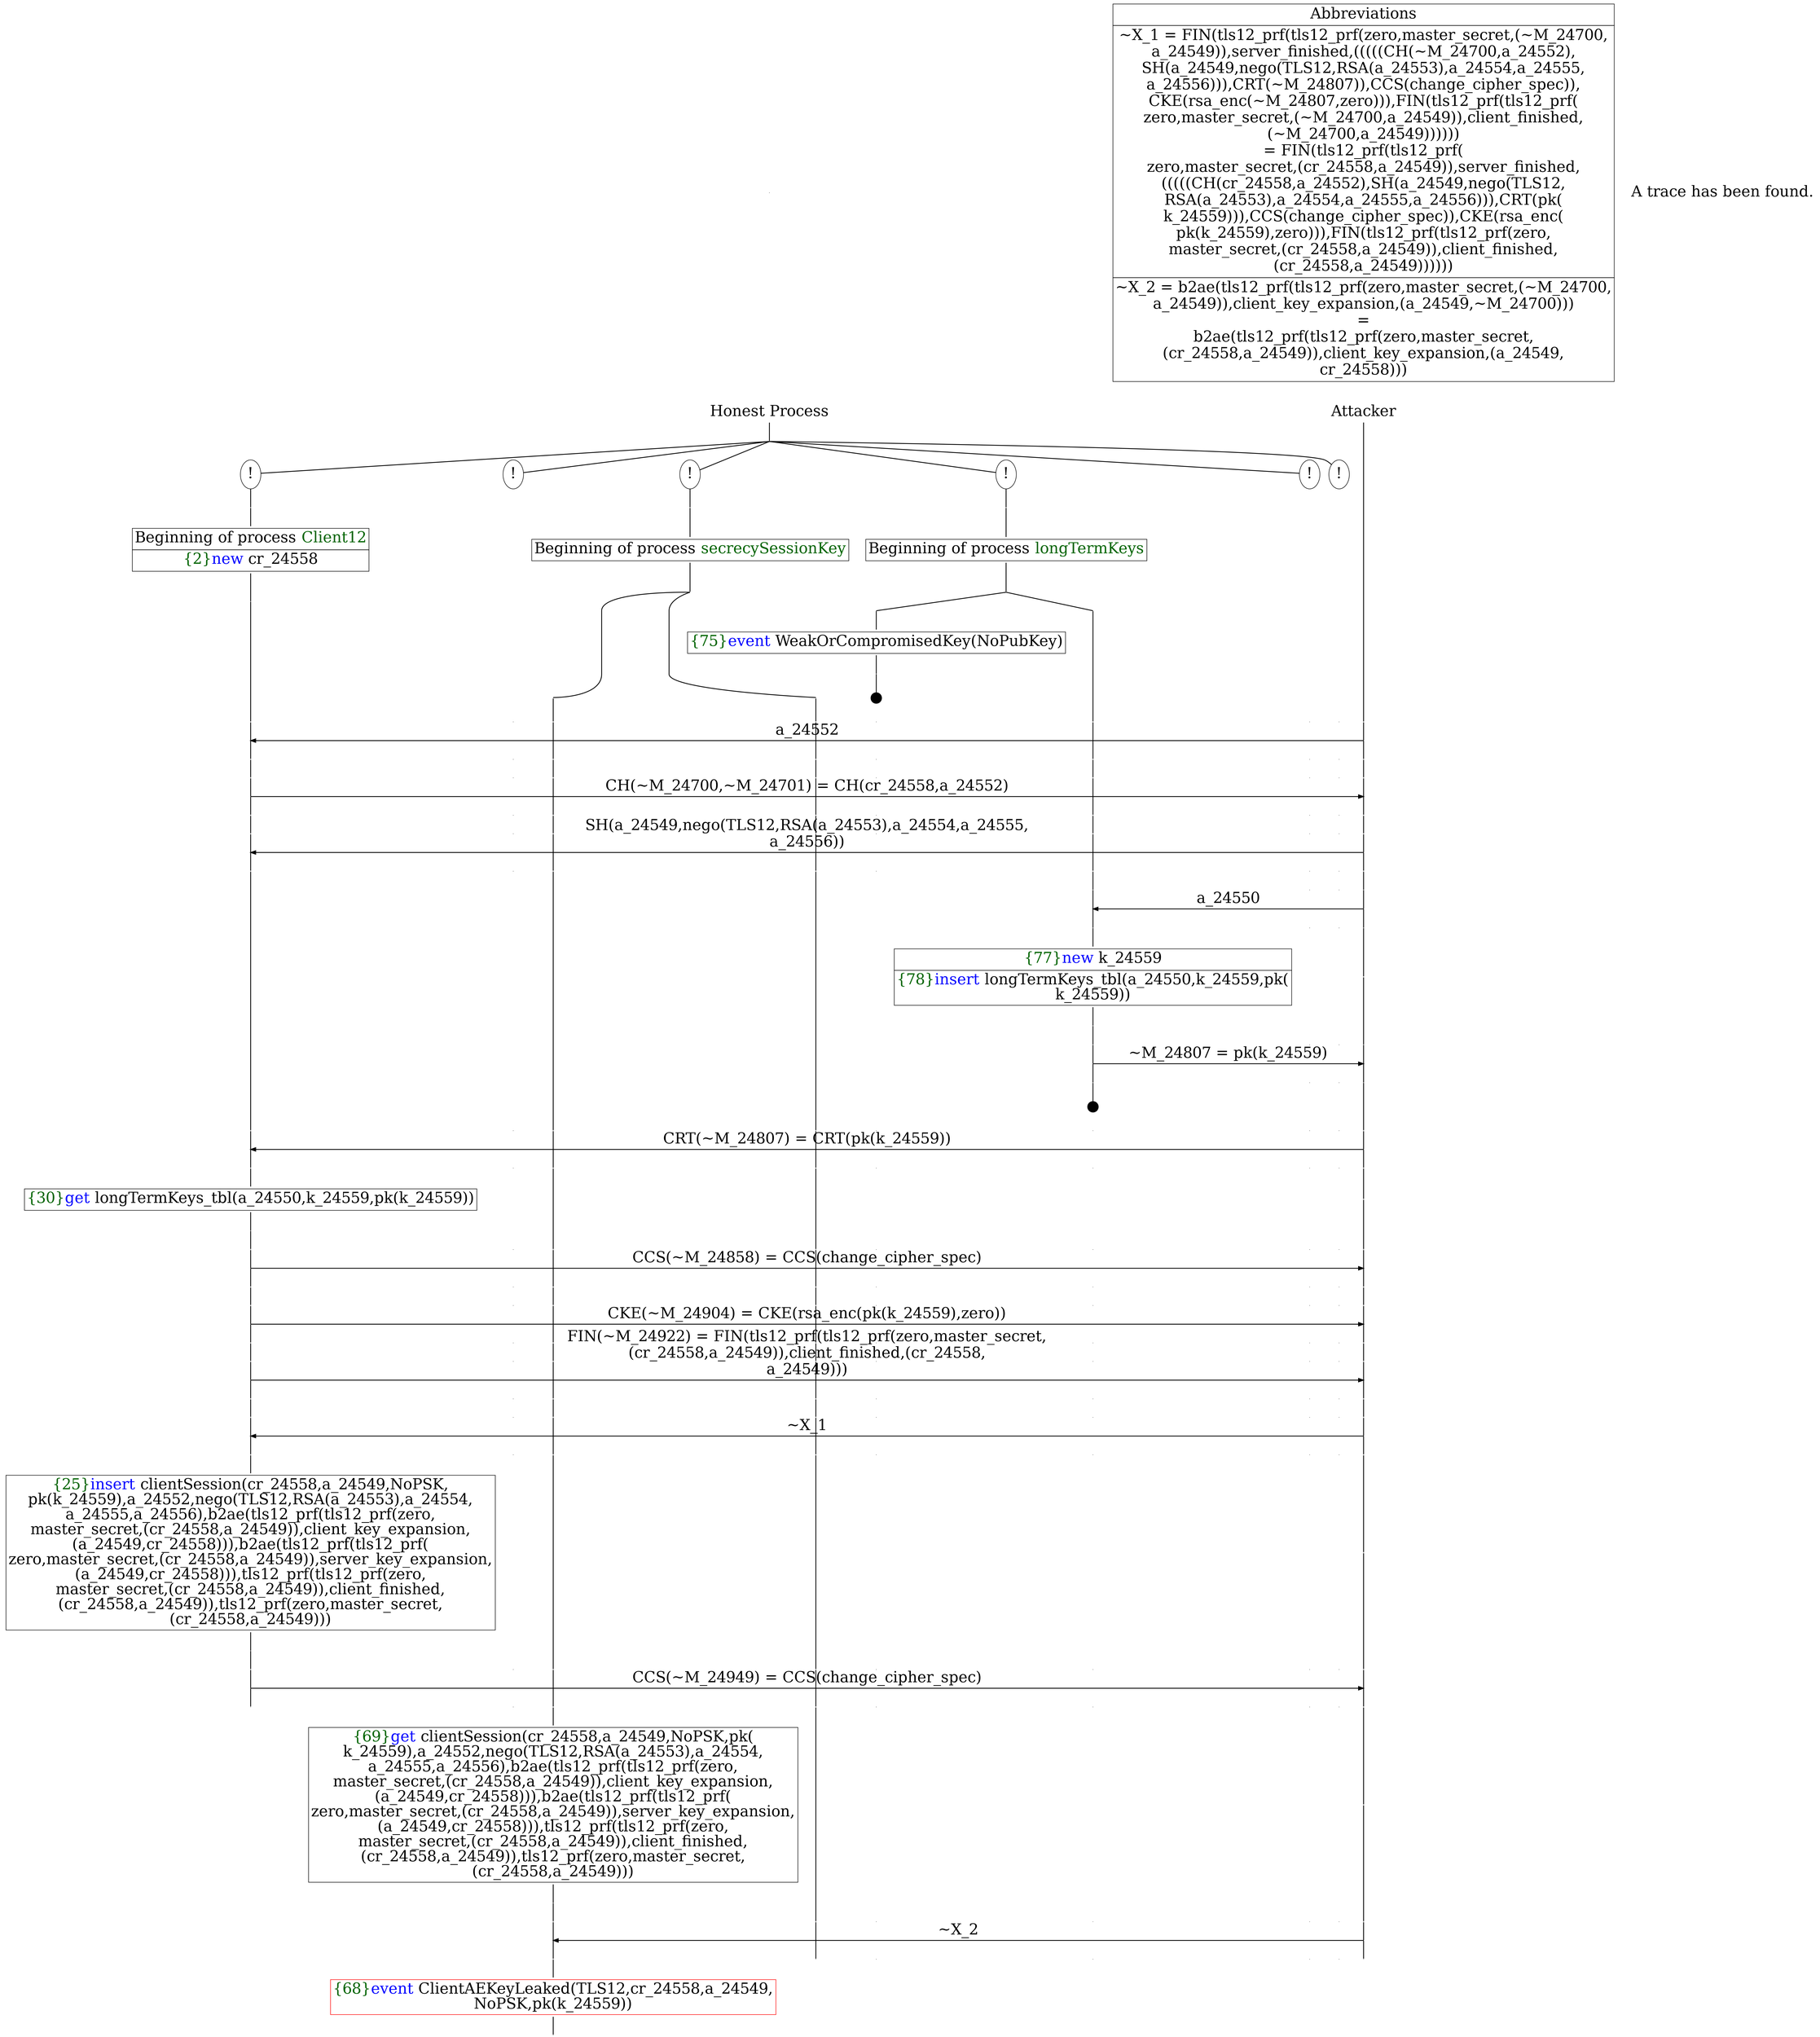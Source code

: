 digraph {
graph [ordering = out]
edge [arrowhead = none, penwidth = 1.6, fontsize = 30]
node [shape = point, width = 0, height = 0, fontsize = 30]
Trace<br/>
[label = <A trace has been found.<br/>
>, shape = plaintext]
P0__0 [label = "Honest Process", shape = plaintext]
P__0 [label = "Attacker", shape = plaintext]
Trace -> P0__0 [label = "", style = invisible, weight = 100]{rank = same; P0__0 P__0}
P0__0 -> P0__1 [label = <>, weight = 100]
/*RPar */
P0__1 -> P0_5__1 [label = <>]
P0__1 -> P0_4__1 [label = <>]
P0__1 -> P0_3__1 [label = <>]
P0__1 -> P0_2__1 [label = <>]
P0__1 -> P0_1__1 [label = <>]
P0__1 -> P0_0__1 [label = <>]
P0__1 [label = "", fixedsize = false, width = 0, height = 0, shape = none]
{rank = same; P0_0__1 P0_1__1 P0_2__1 P0_3__1 P0_4__1 P0_5__1}
P0_0__1 [label = "!", shape = ellipse]
P0_1__1 [label = "!", shape = ellipse]
P0_2__1 [label = "!", shape = ellipse]
P0_2_0__1 [label = "", fixedsize = false, width = 0, height = 0, shape = none]
P0_2__1 -> P0_2_0__1 [label = <>, weight = 100]
P0_2_0__1 -> P0_2_0__2 [label = <>, weight = 100]
P0_2_0__2 [shape = plaintext, label = <<TABLE BORDER="0" CELLBORDER="1" CELLSPACING="0" CELLPADDING="4"> <TR><TD>Beginning of process <FONT COLOR="darkgreen">longTermKeys</FONT></TD></TR></TABLE>>]
P0_2_0__2 -> P0_2_0__3 [label = <>, weight = 100]
/*RPar */
P0_2_0__3 -> P0_2_0_1__3 [label = <>]
P0_2_0__3 -> P0_2_0_0__3 [label = <>]
P0_2_0__3 [label = "", fixedsize = false, width = 0, height = 0, shape = none]
{rank = same; P0_2_0_0__3 P0_2_0_1__3}
P0_2_0_1__3 -> P0_2_0_1__4 [label = <>, weight = 100]
P0_2_0_1__4 [shape = plaintext, label = <<TABLE BORDER="0" CELLBORDER="1" CELLSPACING="0" CELLPADDING="4"> <TR><TD><FONT COLOR="darkgreen">{75}</FONT><FONT COLOR="blue">event</FONT> WeakOrCompromisedKey(NoPubKey)</TD></TR></TABLE>>]
P0_2_0_1__4 -> P0_2_0_1__5 [label = <>, weight = 100]
P0_2_0_1__6 [label = "", width = 0.3, height = 0.3]
P0_2_0_1__5 -> P0_2_0_1__6 [label = <>, weight = 100]
P0_3__1 [label = "!", shape = ellipse]
P0_3_0__1 [label = "", fixedsize = false, width = 0, height = 0, shape = none]
P0_3__1 -> P0_3_0__1 [label = <>, weight = 100]
P0_3_0__1 -> P0_3_0__2 [label = <>, weight = 100]
P0_3_0__2 [shape = plaintext, label = <<TABLE BORDER="0" CELLBORDER="1" CELLSPACING="0" CELLPADDING="4"> <TR><TD>Beginning of process <FONT COLOR="darkgreen">secrecySessionKey</FONT></TD></TR></TABLE>>]
P0_3_0__2 -> P0_3_0__3 [label = <>, weight = 100]
/*RPar */
P0_3_0__3 -> P0_3_0_1__3 [label = <>]
P0_3_0__3 -> P0_3_0_0__3 [label = <>]
P0_3_0__3 [label = "", fixedsize = false, width = 0, height = 0, shape = none]
{rank = same; P0_3_0_0__3 P0_3_0_1__3}
P0_4__1 [label = "!", shape = ellipse]
P0_5__1 [label = "!", shape = ellipse]
P0_5_0__1 [label = "", fixedsize = false, width = 0, height = 0, shape = none]
P0_5__1 -> P0_5_0__1 [label = <>, weight = 100]
P0_5_0__1 -> P0_5_0__2 [label = <>, weight = 100]
P0_5_0__2 [shape = plaintext, label = <<TABLE BORDER="0" CELLBORDER="1" CELLSPACING="0" CELLPADDING="4"> <TR><TD>Beginning of process <FONT COLOR="darkgreen">Client12</FONT></TD></TR><TR><TD><FONT COLOR="darkgreen">{2}</FONT><FONT COLOR="blue">new </FONT>cr_24558</TD></TR></TABLE>>]
P0_5_0__2 -> P0_5_0__3 [label = <>, weight = 100]
P0_5_0__3 -> P0_5_0__4 [label = <>, weight = 100]
P0_4__2 [label = "", style = invisible]
P0_4__1 -> P0_4__2 [label = <>, weight = 100, style = invisible]
P0_3_0_1__3 -> P0_3_0_1__4 [label = <>, weight = 100]
P0_3_0_0__3 -> P0_3_0_0__4 [label = <>, weight = 100]
P0_2_0_1__7 [label = "", style = invisible]
P0_2_0_1__6 -> P0_2_0_1__7 [label = <>, weight = 100, style = invisible]
P0_2_0_0__3 -> P0_2_0_0__4 [label = <>, weight = 100]
P0_1__2 [label = "", style = invisible]
P0_1__1 -> P0_1__2 [label = <>, weight = 100, style = invisible]
P0_0__2 [label = "", style = invisible]
P0_0__1 -> P0_0__2 [label = <>, weight = 100, style = invisible]
P__0 -> P__1 [label = <>, weight = 100]
{rank = same; P__1 P0_0__2 P0_1__2 P0_2_0_0__4 P0_2_0_1__7 P0_3_0_0__4 P0_3_0_1__4 P0_4__2 P0_5_0__4}
P0_5_0__4 -> P0_5_0__5 [label = <>, weight = 100]
P__1 -> P__2 [label = <>, weight = 100]
{rank = same; P__2 P0_5_0__5}
P0_5_0__5 -> P__2 [label = <a_24552>, dir = back, arrowhead = normal]
P0_5_0__5 -> P0_5_0__6 [label = <>, weight = 100]
P0_4__3 [label = "", style = invisible]
P0_4__2 -> P0_4__3 [label = <>, weight = 100, style = invisible]
P0_3_0_1__4 -> P0_3_0_1__5 [label = <>, weight = 100]
P0_3_0_0__4 -> P0_3_0_0__5 [label = <>, weight = 100]
P0_2_0_1__8 [label = "", style = invisible]
P0_2_0_1__7 -> P0_2_0_1__8 [label = <>, weight = 100, style = invisible]
P0_2_0_0__4 -> P0_2_0_0__5 [label = <>, weight = 100]
P0_1__3 [label = "", style = invisible]
P0_1__2 -> P0_1__3 [label = <>, weight = 100, style = invisible]
P0_0__3 [label = "", style = invisible]
P0_0__2 -> P0_0__3 [label = <>, weight = 100, style = invisible]
P__2 -> P__3 [label = <>, weight = 100]
{rank = same; P__3 P0_0__3 P0_1__3 P0_2_0_0__5 P0_2_0_1__8 P0_3_0_0__5 P0_3_0_1__5 P0_4__3 P0_5_0__6}
P0_5_0__6 -> P0_5_0__7 [label = <>, weight = 100]
P0_4__4 [label = "", style = invisible]
P0_4__3 -> P0_4__4 [label = <>, weight = 100, style = invisible]
P0_3_0_1__5 -> P0_3_0_1__6 [label = <>, weight = 100]
P0_3_0_0__5 -> P0_3_0_0__6 [label = <>, weight = 100]
P0_2_0_1__9 [label = "", style = invisible]
P0_2_0_1__8 -> P0_2_0_1__9 [label = <>, weight = 100, style = invisible]
P0_2_0_0__5 -> P0_2_0_0__6 [label = <>, weight = 100]
P0_1__4 [label = "", style = invisible]
P0_1__3 -> P0_1__4 [label = <>, weight = 100, style = invisible]
P0_0__4 [label = "", style = invisible]
P0_0__3 -> P0_0__4 [label = <>, weight = 100, style = invisible]
P__3 -> P__4 [label = <>, weight = 100]
{rank = same; P__4 P0_0__4 P0_1__4 P0_2_0_0__6 P0_2_0_1__9 P0_3_0_0__6 P0_3_0_1__6 P0_4__4 P0_5_0__7}
P0_5_0__7 -> P0_5_0__8 [label = <>, weight = 100]
P__4 -> P__5 [label = <>, weight = 100]
{rank = same; P__5 P0_5_0__8}
P0_5_0__8 -> P__5 [label = <CH(~M_24700,~M_24701) = CH(cr_24558,a_24552)>, arrowhead = normal]
P0_5_0__8 -> P0_5_0__9 [label = <>, weight = 100]
P0_4__5 [label = "", style = invisible]
P0_4__4 -> P0_4__5 [label = <>, weight = 100, style = invisible]
P0_3_0_1__6 -> P0_3_0_1__7 [label = <>, weight = 100]
P0_3_0_0__6 -> P0_3_0_0__7 [label = <>, weight = 100]
P0_2_0_1__10 [label = "", style = invisible]
P0_2_0_1__9 -> P0_2_0_1__10 [label = <>, weight = 100, style = invisible]
P0_2_0_0__6 -> P0_2_0_0__7 [label = <>, weight = 100]
P0_1__5 [label = "", style = invisible]
P0_1__4 -> P0_1__5 [label = <>, weight = 100, style = invisible]
P0_0__5 [label = "", style = invisible]
P0_0__4 -> P0_0__5 [label = <>, weight = 100, style = invisible]
P__5 -> P__6 [label = <>, weight = 100]
{rank = same; P__6 P0_0__5 P0_1__5 P0_2_0_0__7 P0_2_0_1__10 P0_3_0_0__7 P0_3_0_1__7 P0_4__5 P0_5_0__9}
P0_5_0__9 -> P0_5_0__10 [label = <>, weight = 100]
P0_4__6 [label = "", style = invisible]
P0_4__5 -> P0_4__6 [label = <>, weight = 100, style = invisible]
P0_3_0_1__7 -> P0_3_0_1__8 [label = <>, weight = 100]
P0_3_0_0__7 -> P0_3_0_0__8 [label = <>, weight = 100]
P0_2_0_1__11 [label = "", style = invisible]
P0_2_0_1__10 -> P0_2_0_1__11 [label = <>, weight = 100, style = invisible]
P0_2_0_0__7 -> P0_2_0_0__8 [label = <>, weight = 100]
P0_1__6 [label = "", style = invisible]
P0_1__5 -> P0_1__6 [label = <>, weight = 100, style = invisible]
P0_0__6 [label = "", style = invisible]
P0_0__5 -> P0_0__6 [label = <>, weight = 100, style = invisible]
P__6 -> P__7 [label = <>, weight = 100]
{rank = same; P__7 P0_0__6 P0_1__6 P0_2_0_0__8 P0_2_0_1__11 P0_3_0_0__8 P0_3_0_1__8 P0_4__6 P0_5_0__10}
P0_5_0__10 -> P0_5_0__11 [label = <>, weight = 100]
P__7 -> P__8 [label = <>, weight = 100]
{rank = same; P__8 P0_5_0__11}
P0_5_0__11 -> P__8 [label = <SH(a_24549,nego(TLS12,RSA(a_24553),a_24554,a_24555,<br/>
a_24556))>, dir = back, arrowhead = normal]
P0_5_0__11 -> P0_5_0__12 [label = <>, weight = 100]
P0_4__7 [label = "", style = invisible]
P0_4__6 -> P0_4__7 [label = <>, weight = 100, style = invisible]
P0_3_0_1__8 -> P0_3_0_1__9 [label = <>, weight = 100]
P0_3_0_0__8 -> P0_3_0_0__9 [label = <>, weight = 100]
P0_2_0_1__12 [label = "", style = invisible]
P0_2_0_1__11 -> P0_2_0_1__12 [label = <>, weight = 100, style = invisible]
P0_2_0_0__8 -> P0_2_0_0__9 [label = <>, weight = 100]
P0_1__7 [label = "", style = invisible]
P0_1__6 -> P0_1__7 [label = <>, weight = 100, style = invisible]
P0_0__7 [label = "", style = invisible]
P0_0__6 -> P0_0__7 [label = <>, weight = 100, style = invisible]
P__8 -> P__9 [label = <>, weight = 100]
{rank = same; P__9 P0_0__7 P0_1__7 P0_2_0_0__9 P0_2_0_1__12 P0_3_0_0__9 P0_3_0_1__9 P0_4__7 P0_5_0__12}
P0_2_0_0__9 -> P0_2_0_0__10 [label = <>, weight = 100]
P0_1__8 [label = "", style = invisible]
P0_1__7 -> P0_1__8 [label = <>, weight = 100, style = invisible]
P0_0__8 [label = "", style = invisible]
P0_0__7 -> P0_0__8 [label = <>, weight = 100, style = invisible]
P__9 -> P__10 [label = <>, weight = 100]
{rank = same; P__10 P0_0__8 P0_1__8 P0_2_0_0__10}
P0_2_0_0__10 -> P0_2_0_0__11 [label = <>, weight = 100]
P__10 -> P__11 [label = <>, weight = 100]
{rank = same; P__11 P0_2_0_0__11}
P0_2_0_0__11 -> P__11 [label = <a_24550>, dir = back, arrowhead = normal]
P0_2_0_0__11 -> P0_2_0_0__12 [label = <>, weight = 100]
P0_1__9 [label = "", style = invisible]
P0_1__8 -> P0_1__9 [label = <>, weight = 100, style = invisible]
P0_0__9 [label = "", style = invisible]
P0_0__8 -> P0_0__9 [label = <>, weight = 100, style = invisible]
P__11 -> P__12 [label = <>, weight = 100]
{rank = same; P__12 P0_0__9 P0_1__9 P0_2_0_0__12}
P0_2_0_0__12 -> P0_2_0_0__13 [label = <>, weight = 100]
P0_2_0_0__13 [shape = plaintext, label = <<TABLE BORDER="0" CELLBORDER="1" CELLSPACING="0" CELLPADDING="4"> <TR><TD><FONT COLOR="darkgreen">{77}</FONT><FONT COLOR="blue">new </FONT>k_24559</TD></TR><TR><TD><FONT COLOR="darkgreen">{78}</FONT><FONT COLOR="blue">insert </FONT>longTermKeys_tbl(a_24550,k_24559,pk(<br/>
k_24559))</TD></TR></TABLE>>]
P0_2_0_0__13 -> P0_2_0_0__14 [label = <>, weight = 100]
P__12 -> P__13 [label = <>, weight = 100]
{rank = same; P__13 P0_2_0_0__13}
P0_2_0_0__14 -> P0_2_0_0__15 [label = <>, weight = 100]
P0_1__10 [label = "", style = invisible]
P0_1__9 -> P0_1__10 [label = <>, weight = 100, style = invisible]
P0_0__10 [label = "", style = invisible]
P0_0__9 -> P0_0__10 [label = <>, weight = 100, style = invisible]
P__13 -> P__14 [label = <>, weight = 100]
{rank = same; P__14 P0_0__10 P0_1__10 P0_2_0_0__15}
P0_2_0_0__15 -> P0_2_0_0__16 [label = <>, weight = 100]
P__14 -> P__15 [label = <>, weight = 100]
{rank = same; P__15 P0_2_0_0__16}
P0_2_0_0__16 -> P__15 [label = <~M_24807 = pk(k_24559)>, arrowhead = normal]
P0_2_0_0__16 -> P0_2_0_0__17 [label = <>, weight = 100]
P0_1__11 [label = "", style = invisible]
P0_1__10 -> P0_1__11 [label = <>, weight = 100, style = invisible]
P0_0__11 [label = "", style = invisible]
P0_0__10 -> P0_0__11 [label = <>, weight = 100, style = invisible]
P__15 -> P__16 [label = <>, weight = 100]
{rank = same; P__16 P0_0__11 P0_1__11 P0_2_0_0__17}
P0_2_0_0__18 [label = "", width = 0.3, height = 0.3]
P0_2_0_0__17 -> P0_2_0_0__18 [label = <>, weight = 100]
P0_5_0__12 -> P0_5_0__13 [label = <>, weight = 100]
P0_4__8 [label = "", style = invisible]
P0_4__7 -> P0_4__8 [label = <>, weight = 100, style = invisible]
P0_3_0_1__9 -> P0_3_0_1__10 [label = <>, weight = 100]
P0_3_0_0__9 -> P0_3_0_0__10 [label = <>, weight = 100]
P0_2_0_1__13 [label = "", style = invisible]
P0_2_0_1__12 -> P0_2_0_1__13 [label = <>, weight = 100, style = invisible]
P0_2_0_0__19 [label = "", style = invisible]
P0_2_0_0__18 -> P0_2_0_0__19 [label = <>, weight = 100, style = invisible]
P0_1__12 [label = "", style = invisible]
P0_1__11 -> P0_1__12 [label = <>, weight = 100, style = invisible]
P0_0__12 [label = "", style = invisible]
P0_0__11 -> P0_0__12 [label = <>, weight = 100, style = invisible]
P__16 -> P__17 [label = <>, weight = 100]
{rank = same; P__17 P0_0__12 P0_1__12 P0_2_0_0__19 P0_2_0_1__13 P0_3_0_0__10 P0_3_0_1__10 P0_4__8 P0_5_0__13}
P0_5_0__13 -> P0_5_0__14 [label = <>, weight = 100]
P__17 -> P__18 [label = <>, weight = 100]
{rank = same; P__18 P0_5_0__14}
P0_5_0__14 -> P__18 [label = <CRT(~M_24807) = CRT(pk(k_24559))>, dir = back, arrowhead = normal]
P0_5_0__14 -> P0_5_0__15 [label = <>, weight = 100]
P0_4__9 [label = "", style = invisible]
P0_4__8 -> P0_4__9 [label = <>, weight = 100, style = invisible]
P0_3_0_1__10 -> P0_3_0_1__11 [label = <>, weight = 100]
P0_3_0_0__10 -> P0_3_0_0__11 [label = <>, weight = 100]
P0_2_0_1__14 [label = "", style = invisible]
P0_2_0_1__13 -> P0_2_0_1__14 [label = <>, weight = 100, style = invisible]
P0_2_0_0__20 [label = "", style = invisible]
P0_2_0_0__19 -> P0_2_0_0__20 [label = <>, weight = 100, style = invisible]
P0_1__13 [label = "", style = invisible]
P0_1__12 -> P0_1__13 [label = <>, weight = 100, style = invisible]
P0_0__13 [label = "", style = invisible]
P0_0__12 -> P0_0__13 [label = <>, weight = 100, style = invisible]
P__18 -> P__19 [label = <>, weight = 100]
{rank = same; P__19 P0_0__13 P0_1__13 P0_2_0_0__20 P0_2_0_1__14 P0_3_0_0__11 P0_3_0_1__11 P0_4__9 P0_5_0__15}
P0_5_0__15 -> P0_5_0__16 [label = <>, weight = 100]
P0_5_0__16 [shape = plaintext, label = <<TABLE BORDER="0" CELLBORDER="1" CELLSPACING="0" CELLPADDING="4"> <TR><TD><FONT COLOR="darkgreen">{30}</FONT><FONT COLOR="blue">get </FONT>longTermKeys_tbl(a_24550,k_24559,pk(k_24559))<br/>
</TD></TR></TABLE>>]
P0_5_0__16 -> P0_5_0__17 [label = <>, weight = 100]
P__19 -> P__20 [label = <>, weight = 100]
{rank = same; P__20 P0_5_0__16}
P0_5_0__17 -> P0_5_0__18 [label = <>, weight = 100]
P0_4__10 [label = "", style = invisible]
P0_4__9 -> P0_4__10 [label = <>, weight = 100, style = invisible]
P0_3_0_1__11 -> P0_3_0_1__12 [label = <>, weight = 100]
P0_3_0_0__11 -> P0_3_0_0__12 [label = <>, weight = 100]
P0_2_0_1__15 [label = "", style = invisible]
P0_2_0_1__14 -> P0_2_0_1__15 [label = <>, weight = 100, style = invisible]
P0_2_0_0__21 [label = "", style = invisible]
P0_2_0_0__20 -> P0_2_0_0__21 [label = <>, weight = 100, style = invisible]
P0_1__14 [label = "", style = invisible]
P0_1__13 -> P0_1__14 [label = <>, weight = 100, style = invisible]
P0_0__14 [label = "", style = invisible]
P0_0__13 -> P0_0__14 [label = <>, weight = 100, style = invisible]
P__20 -> P__21 [label = <>, weight = 100]
{rank = same; P__21 P0_0__14 P0_1__14 P0_2_0_0__21 P0_2_0_1__15 P0_3_0_0__12 P0_3_0_1__12 P0_4__10 P0_5_0__18}
P0_5_0__18 -> P0_5_0__19 [label = <>, weight = 100]
P__21 -> P__22 [label = <>, weight = 100]
{rank = same; P__22 P0_5_0__19}
P0_5_0__19 -> P__22 [label = <CCS(~M_24858) = CCS(change_cipher_spec)>, arrowhead = normal]
P0_5_0__19 -> P0_5_0__20 [label = <>, weight = 100]
P0_4__11 [label = "", style = invisible]
P0_4__10 -> P0_4__11 [label = <>, weight = 100, style = invisible]
P0_3_0_1__12 -> P0_3_0_1__13 [label = <>, weight = 100]
P0_3_0_0__12 -> P0_3_0_0__13 [label = <>, weight = 100]
P0_2_0_1__16 [label = "", style = invisible]
P0_2_0_1__15 -> P0_2_0_1__16 [label = <>, weight = 100, style = invisible]
P0_2_0_0__22 [label = "", style = invisible]
P0_2_0_0__21 -> P0_2_0_0__22 [label = <>, weight = 100, style = invisible]
P0_1__15 [label = "", style = invisible]
P0_1__14 -> P0_1__15 [label = <>, weight = 100, style = invisible]
P0_0__15 [label = "", style = invisible]
P0_0__14 -> P0_0__15 [label = <>, weight = 100, style = invisible]
P__22 -> P__23 [label = <>, weight = 100]
{rank = same; P__23 P0_0__15 P0_1__15 P0_2_0_0__22 P0_2_0_1__16 P0_3_0_0__13 P0_3_0_1__13 P0_4__11 P0_5_0__20}
P0_5_0__20 -> P0_5_0__21 [label = <>, weight = 100]
P0_4__12 [label = "", style = invisible]
P0_4__11 -> P0_4__12 [label = <>, weight = 100, style = invisible]
P0_3_0_1__13 -> P0_3_0_1__14 [label = <>, weight = 100]
P0_3_0_0__13 -> P0_3_0_0__14 [label = <>, weight = 100]
P0_2_0_1__17 [label = "", style = invisible]
P0_2_0_1__16 -> P0_2_0_1__17 [label = <>, weight = 100, style = invisible]
P0_2_0_0__23 [label = "", style = invisible]
P0_2_0_0__22 -> P0_2_0_0__23 [label = <>, weight = 100, style = invisible]
P0_1__16 [label = "", style = invisible]
P0_1__15 -> P0_1__16 [label = <>, weight = 100, style = invisible]
P0_0__16 [label = "", style = invisible]
P0_0__15 -> P0_0__16 [label = <>, weight = 100, style = invisible]
P__23 -> P__24 [label = <>, weight = 100]
{rank = same; P__24 P0_0__16 P0_1__16 P0_2_0_0__23 P0_2_0_1__17 P0_3_0_0__14 P0_3_0_1__14 P0_4__12 P0_5_0__21}
P0_5_0__21 -> P0_5_0__22 [label = <>, weight = 100]
P__24 -> P__25 [label = <>, weight = 100]
{rank = same; P__25 P0_5_0__22}
P0_5_0__22 -> P__25 [label = <CKE(~M_24904) = CKE(rsa_enc(pk(k_24559),zero))>, arrowhead = normal]
P0_5_0__22 -> P0_5_0__23 [label = <>, weight = 100]
P0_4__13 [label = "", style = invisible]
P0_4__12 -> P0_4__13 [label = <>, weight = 100, style = invisible]
P0_3_0_1__14 -> P0_3_0_1__15 [label = <>, weight = 100]
P0_3_0_0__14 -> P0_3_0_0__15 [label = <>, weight = 100]
P0_2_0_1__18 [label = "", style = invisible]
P0_2_0_1__17 -> P0_2_0_1__18 [label = <>, weight = 100, style = invisible]
P0_2_0_0__24 [label = "", style = invisible]
P0_2_0_0__23 -> P0_2_0_0__24 [label = <>, weight = 100, style = invisible]
P0_1__17 [label = "", style = invisible]
P0_1__16 -> P0_1__17 [label = <>, weight = 100, style = invisible]
P0_0__17 [label = "", style = invisible]
P0_0__16 -> P0_0__17 [label = <>, weight = 100, style = invisible]
P__25 -> P__26 [label = <>, weight = 100]
{rank = same; P__26 P0_0__17 P0_1__17 P0_2_0_0__24 P0_2_0_1__18 P0_3_0_0__15 P0_3_0_1__15 P0_4__13 P0_5_0__23}
P0_5_0__23 -> P0_5_0__24 [label = <>, weight = 100]
P0_4__14 [label = "", style = invisible]
P0_4__13 -> P0_4__14 [label = <>, weight = 100, style = invisible]
P0_3_0_1__15 -> P0_3_0_1__16 [label = <>, weight = 100]
P0_3_0_0__15 -> P0_3_0_0__16 [label = <>, weight = 100]
P0_2_0_1__19 [label = "", style = invisible]
P0_2_0_1__18 -> P0_2_0_1__19 [label = <>, weight = 100, style = invisible]
P0_2_0_0__25 [label = "", style = invisible]
P0_2_0_0__24 -> P0_2_0_0__25 [label = <>, weight = 100, style = invisible]
P0_1__18 [label = "", style = invisible]
P0_1__17 -> P0_1__18 [label = <>, weight = 100, style = invisible]
P0_0__18 [label = "", style = invisible]
P0_0__17 -> P0_0__18 [label = <>, weight = 100, style = invisible]
P__26 -> P__27 [label = <>, weight = 100]
{rank = same; P__27 P0_0__18 P0_1__18 P0_2_0_0__25 P0_2_0_1__19 P0_3_0_0__16 P0_3_0_1__16 P0_4__14 P0_5_0__24}
P0_5_0__24 -> P0_5_0__25 [label = <>, weight = 100]
P__27 -> P__28 [label = <>, weight = 100]
{rank = same; P__28 P0_5_0__25}
P0_5_0__25 -> P__28 [label = <FIN(~M_24922) = FIN(tls12_prf(tls12_prf(zero,master_secret,<br/>
(cr_24558,a_24549)),client_finished,(cr_24558,<br/>
a_24549)))>, arrowhead = normal]
P0_5_0__25 -> P0_5_0__26 [label = <>, weight = 100]
P0_4__15 [label = "", style = invisible]
P0_4__14 -> P0_4__15 [label = <>, weight = 100, style = invisible]
P0_3_0_1__16 -> P0_3_0_1__17 [label = <>, weight = 100]
P0_3_0_0__16 -> P0_3_0_0__17 [label = <>, weight = 100]
P0_2_0_1__20 [label = "", style = invisible]
P0_2_0_1__19 -> P0_2_0_1__20 [label = <>, weight = 100, style = invisible]
P0_2_0_0__26 [label = "", style = invisible]
P0_2_0_0__25 -> P0_2_0_0__26 [label = <>, weight = 100, style = invisible]
P0_1__19 [label = "", style = invisible]
P0_1__18 -> P0_1__19 [label = <>, weight = 100, style = invisible]
P0_0__19 [label = "", style = invisible]
P0_0__18 -> P0_0__19 [label = <>, weight = 100, style = invisible]
P__28 -> P__29 [label = <>, weight = 100]
{rank = same; P__29 P0_0__19 P0_1__19 P0_2_0_0__26 P0_2_0_1__20 P0_3_0_0__17 P0_3_0_1__17 P0_4__15 P0_5_0__26}
P0_5_0__26 -> P0_5_0__27 [label = <>, weight = 100]
P0_4__16 [label = "", style = invisible]
P0_4__15 -> P0_4__16 [label = <>, weight = 100, style = invisible]
P0_3_0_1__17 -> P0_3_0_1__18 [label = <>, weight = 100]
P0_3_0_0__17 -> P0_3_0_0__18 [label = <>, weight = 100]
P0_2_0_1__21 [label = "", style = invisible]
P0_2_0_1__20 -> P0_2_0_1__21 [label = <>, weight = 100, style = invisible]
P0_2_0_0__27 [label = "", style = invisible]
P0_2_0_0__26 -> P0_2_0_0__27 [label = <>, weight = 100, style = invisible]
P0_1__20 [label = "", style = invisible]
P0_1__19 -> P0_1__20 [label = <>, weight = 100, style = invisible]
P0_0__20 [label = "", style = invisible]
P0_0__19 -> P0_0__20 [label = <>, weight = 100, style = invisible]
P__29 -> P__30 [label = <>, weight = 100]
{rank = same; P__30 P0_0__20 P0_1__20 P0_2_0_0__27 P0_2_0_1__21 P0_3_0_0__18 P0_3_0_1__18 P0_4__16 P0_5_0__27}
P0_5_0__27 -> P0_5_0__28 [label = <>, weight = 100]
P__30 -> P__31 [label = <>, weight = 100]
{rank = same; P__31 P0_5_0__28}
P0_5_0__28 -> P__31 [label = <~X_1>, dir = back, arrowhead = normal]
P0_5_0__28 -> P0_5_0__29 [label = <>, weight = 100]
P0_4__17 [label = "", style = invisible]
P0_4__16 -> P0_4__17 [label = <>, weight = 100, style = invisible]
P0_3_0_1__18 -> P0_3_0_1__19 [label = <>, weight = 100]
P0_3_0_0__18 -> P0_3_0_0__19 [label = <>, weight = 100]
P0_2_0_1__22 [label = "", style = invisible]
P0_2_0_1__21 -> P0_2_0_1__22 [label = <>, weight = 100, style = invisible]
P0_2_0_0__28 [label = "", style = invisible]
P0_2_0_0__27 -> P0_2_0_0__28 [label = <>, weight = 100, style = invisible]
P0_1__21 [label = "", style = invisible]
P0_1__20 -> P0_1__21 [label = <>, weight = 100, style = invisible]
P0_0__21 [label = "", style = invisible]
P0_0__20 -> P0_0__21 [label = <>, weight = 100, style = invisible]
P__31 -> P__32 [label = <>, weight = 100]
{rank = same; P__32 P0_0__21 P0_1__21 P0_2_0_0__28 P0_2_0_1__22 P0_3_0_0__19 P0_3_0_1__19 P0_4__17 P0_5_0__29}
P0_5_0__29 -> P0_5_0__30 [label = <>, weight = 100]
P0_5_0__30 [shape = plaintext, label = <<TABLE BORDER="0" CELLBORDER="1" CELLSPACING="0" CELLPADDING="4"> <TR><TD><FONT COLOR="darkgreen">{25}</FONT><FONT COLOR="blue">insert </FONT>clientSession(cr_24558,a_24549,NoPSK,<br/>
pk(k_24559),a_24552,nego(TLS12,RSA(a_24553),a_24554,<br/>
a_24555,a_24556),b2ae(tls12_prf(tls12_prf(zero,<br/>
master_secret,(cr_24558,a_24549)),client_key_expansion,<br/>
(a_24549,cr_24558))),b2ae(tls12_prf(tls12_prf(<br/>
zero,master_secret,(cr_24558,a_24549)),server_key_expansion,<br/>
(a_24549,cr_24558))),tls12_prf(tls12_prf(zero,<br/>
master_secret,(cr_24558,a_24549)),client_finished,<br/>
(cr_24558,a_24549)),tls12_prf(zero,master_secret,<br/>
(cr_24558,a_24549)))</TD></TR></TABLE>>]
P0_5_0__30 -> P0_5_0__31 [label = <>, weight = 100]
P__32 -> P__33 [label = <>, weight = 100]
{rank = same; P__33 P0_5_0__30}
P0_5_0__31 -> P0_5_0__32 [label = <>, weight = 100]
P0_4__18 [label = "", style = invisible]
P0_4__17 -> P0_4__18 [label = <>, weight = 100, style = invisible]
P0_3_0_1__19 -> P0_3_0_1__20 [label = <>, weight = 100]
P0_3_0_0__19 -> P0_3_0_0__20 [label = <>, weight = 100]
P0_2_0_1__23 [label = "", style = invisible]
P0_2_0_1__22 -> P0_2_0_1__23 [label = <>, weight = 100, style = invisible]
P0_2_0_0__29 [label = "", style = invisible]
P0_2_0_0__28 -> P0_2_0_0__29 [label = <>, weight = 100, style = invisible]
P0_1__22 [label = "", style = invisible]
P0_1__21 -> P0_1__22 [label = <>, weight = 100, style = invisible]
P0_0__22 [label = "", style = invisible]
P0_0__21 -> P0_0__22 [label = <>, weight = 100, style = invisible]
P__33 -> P__34 [label = <>, weight = 100]
{rank = same; P__34 P0_0__22 P0_1__22 P0_2_0_0__29 P0_2_0_1__23 P0_3_0_0__20 P0_3_0_1__20 P0_4__18 P0_5_0__32}
P0_5_0__32 -> P0_5_0__33 [label = <>, weight = 100]
P__34 -> P__35 [label = <>, weight = 100]
{rank = same; P__35 P0_5_0__33}
P0_5_0__33 -> P__35 [label = <CCS(~M_24949) = CCS(change_cipher_spec)>, arrowhead = normal]
P0_5_0__33 -> P0_5_0__34 [label = <>, weight = 100]
P0_4__19 [label = "", style = invisible]
P0_4__18 -> P0_4__19 [label = <>, weight = 100, style = invisible]
P0_3_0_1__20 -> P0_3_0_1__21 [label = <>, weight = 100]
P0_3_0_0__20 -> P0_3_0_0__21 [label = <>, weight = 100]
P0_2_0_1__24 [label = "", style = invisible]
P0_2_0_1__23 -> P0_2_0_1__24 [label = <>, weight = 100, style = invisible]
P0_2_0_0__30 [label = "", style = invisible]
P0_2_0_0__29 -> P0_2_0_0__30 [label = <>, weight = 100, style = invisible]
P0_1__23 [label = "", style = invisible]
P0_1__22 -> P0_1__23 [label = <>, weight = 100, style = invisible]
P0_0__23 [label = "", style = invisible]
P0_0__22 -> P0_0__23 [label = <>, weight = 100, style = invisible]
P__35 -> P__36 [label = <>, weight = 100]
{rank = same; P__36 P0_0__23 P0_1__23 P0_2_0_0__30 P0_2_0_1__24 P0_3_0_0__21 P0_3_0_1__21 P0_4__19 P0_5_0__34}
P0_3_0_1__21 -> P0_3_0_1__22 [label = <>, weight = 100]
P0_3_0_1__22 [shape = plaintext, label = <<TABLE BORDER="0" CELLBORDER="1" CELLSPACING="0" CELLPADDING="4"> <TR><TD><FONT COLOR="darkgreen">{69}</FONT><FONT COLOR="blue">get </FONT>clientSession(cr_24558,a_24549,NoPSK,pk(<br/>
k_24559),a_24552,nego(TLS12,RSA(a_24553),a_24554,<br/>
a_24555,a_24556),b2ae(tls12_prf(tls12_prf(zero,<br/>
master_secret,(cr_24558,a_24549)),client_key_expansion,<br/>
(a_24549,cr_24558))),b2ae(tls12_prf(tls12_prf(<br/>
zero,master_secret,(cr_24558,a_24549)),server_key_expansion,<br/>
(a_24549,cr_24558))),tls12_prf(tls12_prf(zero,<br/>
master_secret,(cr_24558,a_24549)),client_finished,<br/>
(cr_24558,a_24549)),tls12_prf(zero,master_secret,<br/>
(cr_24558,a_24549)))</TD></TR></TABLE>>]
P0_3_0_1__22 -> P0_3_0_1__23 [label = <>, weight = 100]
P__36 -> P__37 [label = <>, weight = 100]
{rank = same; P__37 P0_3_0_1__22}
P0_3_0_1__23 -> P0_3_0_1__24 [label = <>, weight = 100]
P0_3_0_0__21 -> P0_3_0_0__22 [label = <>, weight = 100]
P0_2_0_1__25 [label = "", style = invisible]
P0_2_0_1__24 -> P0_2_0_1__25 [label = <>, weight = 100, style = invisible]
P0_2_0_0__31 [label = "", style = invisible]
P0_2_0_0__30 -> P0_2_0_0__31 [label = <>, weight = 100, style = invisible]
P0_1__24 [label = "", style = invisible]
P0_1__23 -> P0_1__24 [label = <>, weight = 100, style = invisible]
P0_0__24 [label = "", style = invisible]
P0_0__23 -> P0_0__24 [label = <>, weight = 100, style = invisible]
P__37 -> P__38 [label = <>, weight = 100]
{rank = same; P__38 P0_0__24 P0_1__24 P0_2_0_0__31 P0_2_0_1__25 P0_3_0_0__22 P0_3_0_1__24}
P0_3_0_1__24 -> P0_3_0_1__25 [label = <>, weight = 100]
P__38 -> P__39 [label = <>, weight = 100]
{rank = same; P__39 P0_3_0_1__25}
P0_3_0_1__25 -> P__39 [label = <~X_2>, dir = back, arrowhead = normal]
P0_3_0_1__25 -> P0_3_0_1__26 [label = <>, weight = 100]
P0_3_0_0__22 -> P0_3_0_0__23 [label = <>, weight = 100]
P0_2_0_1__26 [label = "", style = invisible]
P0_2_0_1__25 -> P0_2_0_1__26 [label = <>, weight = 100, style = invisible]
P0_2_0_0__32 [label = "", style = invisible]
P0_2_0_0__31 -> P0_2_0_0__32 [label = <>, weight = 100, style = invisible]
P0_1__25 [label = "", style = invisible]
P0_1__24 -> P0_1__25 [label = <>, weight = 100, style = invisible]
P0_0__25 [label = "", style = invisible]
P0_0__24 -> P0_0__25 [label = <>, weight = 100, style = invisible]
P__39 -> P__40 [label = <>, weight = 100]
{rank = same; P__40 P0_0__25 P0_1__25 P0_2_0_0__32 P0_2_0_1__26 P0_3_0_0__23 P0_3_0_1__26}
P0_3_0_1__26 -> P0_3_0_1__27 [label = <>, weight = 100]
P0_3_0_1__27 [color = red, shape = plaintext, label = <<TABLE BORDER="0" CELLBORDER="1" CELLSPACING="0" CELLPADDING="4"> <TR><TD><FONT COLOR="darkgreen">{68}</FONT><FONT COLOR="blue">event</FONT> ClientAEKeyLeaked(TLS12,cr_24558,a_24549,<br/>
NoPSK,pk(k_24559))</TD></TR></TABLE>>]
P0_3_0_1__27 -> P0_3_0_1__28 [label = <>, weight = 100]
Abbrev [shape = plaintext, label = <<TABLE BORDER="0" CELLBORDER="1" CELLSPACING="0" CELLPADDING="4"><TR> <TD> Abbreviations </TD></TR><TR><TD>~X_1 = FIN(tls12_prf(tls12_prf(zero,master_secret,(~M_24700,<br/>
a_24549)),server_finished,(((((CH(~M_24700,a_24552),<br/>
SH(a_24549,nego(TLS12,RSA(a_24553),a_24554,a_24555,<br/>
a_24556))),CRT(~M_24807)),CCS(change_cipher_spec)),<br/>
CKE(rsa_enc(~M_24807,zero))),FIN(tls12_prf(tls12_prf(<br/>
zero,master_secret,(~M_24700,a_24549)),client_finished,<br/>
(~M_24700,a_24549))))))<br/>
= FIN(tls12_prf(tls12_prf(<br/>
zero,master_secret,(cr_24558,a_24549)),server_finished,<br/>
(((((CH(cr_24558,a_24552),SH(a_24549,nego(TLS12,<br/>
RSA(a_24553),a_24554,a_24555,a_24556))),CRT(pk(<br/>
k_24559))),CCS(change_cipher_spec)),CKE(rsa_enc(<br/>
pk(k_24559),zero))),FIN(tls12_prf(tls12_prf(zero,<br/>
master_secret,(cr_24558,a_24549)),client_finished,<br/>
(cr_24558,a_24549))))))</TD></TR><TR><TD>~X_2 = b2ae(tls12_prf(tls12_prf(zero,master_secret,(~M_24700,<br/>
a_24549)),client_key_expansion,(a_24549,~M_24700)))<br/>
=<br/>
b2ae(tls12_prf(tls12_prf(zero,master_secret,<br/>
(cr_24558,a_24549)),client_key_expansion,(a_24549,<br/>
cr_24558)))</TD></TR></TABLE>>]Abbrev -> P__0 [style = invisible, weight =100]}